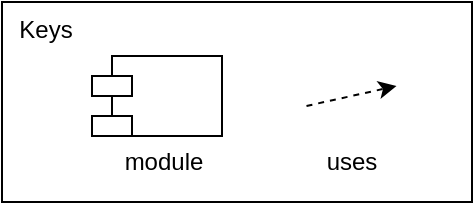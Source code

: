 <mxfile version="13.6.9" type="device"><diagram id="kBtlZPiMa2asGubX6wnb" name="Page-1"><mxGraphModel dx="530" dy="447" grid="1" gridSize="10" guides="1" tooltips="1" connect="1" arrows="1" fold="1" page="1" pageScale="1" pageWidth="850" pageHeight="1100" math="0" shadow="0"><root><mxCell id="0"/><mxCell id="1" parent="0"/><mxCell id="tGA7R7JaAisVk9RTefF3-1" value="" style="group" vertex="1" connectable="0" parent="1"><mxGeometry x="308" y="830" width="235" height="100" as="geometry"/></mxCell><mxCell id="tGA7R7JaAisVk9RTefF3-2" value="&amp;nbsp; Keys" style="rounded=0;whiteSpace=wrap;html=1;align=left;verticalAlign=top;" vertex="1" parent="tGA7R7JaAisVk9RTefF3-1"><mxGeometry width="235" height="100" as="geometry"/></mxCell><mxCell id="tGA7R7JaAisVk9RTefF3-3" value="" style="endArrow=classic;html=1;exitX=1;exitY=0.5;exitDx=0;exitDy=0;startArrow=none;startFill=0;endFill=1;dashed=1;" edge="1" parent="tGA7R7JaAisVk9RTefF3-1"><mxGeometry width="50" height="50" relative="1" as="geometry"><mxPoint x="152.25" y="52" as="sourcePoint"/><mxPoint x="197.25" y="42" as="targetPoint"/></mxGeometry></mxCell><mxCell id="tGA7R7JaAisVk9RTefF3-4" value="uses" style="text;html=1;strokeColor=none;fillColor=none;align=center;verticalAlign=middle;whiteSpace=wrap;rounded=0;" vertex="1" parent="tGA7R7JaAisVk9RTefF3-1"><mxGeometry x="145" y="70" width="59.5" height="20" as="geometry"/></mxCell><mxCell id="tGA7R7JaAisVk9RTefF3-5" value="" style="shape=module;align=left;spacingLeft=20;align=center;verticalAlign=top;" vertex="1" parent="tGA7R7JaAisVk9RTefF3-1"><mxGeometry x="45" y="27" width="65" height="40" as="geometry"/></mxCell><mxCell id="tGA7R7JaAisVk9RTefF3-6" value="module" style="text;html=1;strokeColor=none;fillColor=none;align=center;verticalAlign=middle;whiteSpace=wrap;rounded=0;" vertex="1" parent="tGA7R7JaAisVk9RTefF3-1"><mxGeometry x="50.5" y="70" width="59.5" height="20" as="geometry"/></mxCell></root></mxGraphModel></diagram></mxfile>